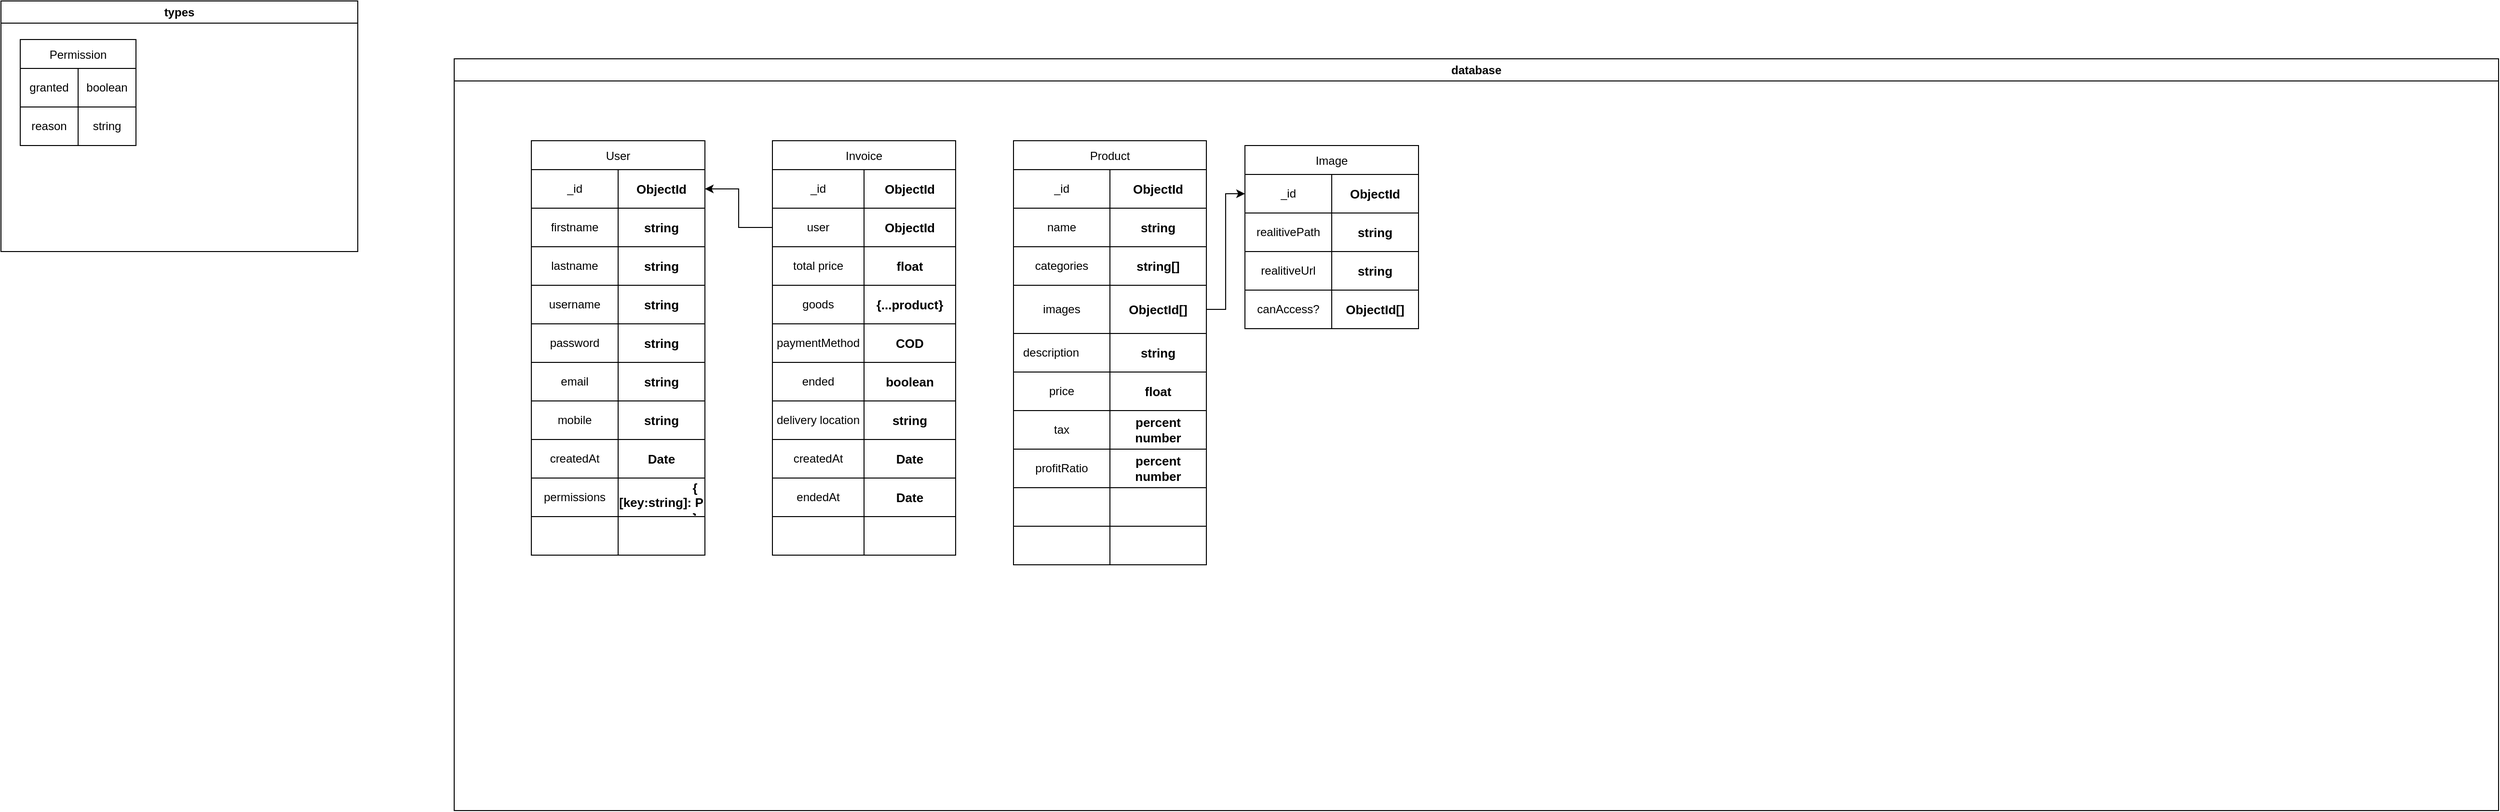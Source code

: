 <mxfile version="24.0.7" type="github">
  <diagram name="Page-1" id="QKJ2j_VdlwZN0hbpKNvx">
    <mxGraphModel dx="2086" dy="1957" grid="1" gridSize="10" guides="1" tooltips="1" connect="1" arrows="1" fold="1" page="1" pageScale="1" pageWidth="827" pageHeight="1169" math="0" shadow="0">
      <root>
        <mxCell id="0" />
        <mxCell id="1" parent="0" />
        <mxCell id="1IaaG3tM7Fr98LtKA_Z9-10" value="database" style="swimlane;whiteSpace=wrap;html=1;" parent="1" vertex="1">
          <mxGeometry x="70" y="-30" width="2120" height="780" as="geometry" />
        </mxCell>
        <mxCell id="tBHM0l0yFCZEbnYiTgFT-36" value="User" style="shape=table;startSize=30;container=1;collapsible=0;childLayout=tableLayout;" parent="1IaaG3tM7Fr98LtKA_Z9-10" vertex="1">
          <mxGeometry x="80" y="85" width="180" height="430" as="geometry" />
        </mxCell>
        <mxCell id="tBHM0l0yFCZEbnYiTgFT-37" value="" style="shape=tableRow;horizontal=0;startSize=0;swimlaneHead=0;swimlaneBody=0;strokeColor=inherit;top=0;left=0;bottom=0;right=0;collapsible=0;dropTarget=0;fillColor=none;points=[[0,0.5],[1,0.5]];portConstraint=eastwest;" parent="tBHM0l0yFCZEbnYiTgFT-36" vertex="1">
          <mxGeometry y="30" width="180" height="40" as="geometry" />
        </mxCell>
        <mxCell id="tBHM0l0yFCZEbnYiTgFT-38" value="_id" style="shape=partialRectangle;html=1;whiteSpace=wrap;connectable=0;strokeColor=inherit;overflow=hidden;fillColor=none;top=0;left=0;bottom=0;right=0;pointerEvents=1;" parent="tBHM0l0yFCZEbnYiTgFT-37" vertex="1">
          <mxGeometry width="90" height="40" as="geometry">
            <mxRectangle width="90" height="40" as="alternateBounds" />
          </mxGeometry>
        </mxCell>
        <mxCell id="tBHM0l0yFCZEbnYiTgFT-39" value="ObjectId" style="shape=partialRectangle;html=1;whiteSpace=wrap;connectable=0;strokeColor=inherit;overflow=hidden;fillColor=none;top=0;left=0;bottom=0;right=0;pointerEvents=1;fontStyle=1;fontSize=13;" parent="tBHM0l0yFCZEbnYiTgFT-37" vertex="1">
          <mxGeometry x="90" width="90" height="40" as="geometry">
            <mxRectangle width="90" height="40" as="alternateBounds" />
          </mxGeometry>
        </mxCell>
        <mxCell id="tBHM0l0yFCZEbnYiTgFT-40" value="" style="shape=tableRow;horizontal=0;startSize=0;swimlaneHead=0;swimlaneBody=0;strokeColor=inherit;top=0;left=0;bottom=0;right=0;collapsible=0;dropTarget=0;fillColor=none;points=[[0,0.5],[1,0.5]];portConstraint=eastwest;" parent="tBHM0l0yFCZEbnYiTgFT-36" vertex="1">
          <mxGeometry y="70" width="180" height="40" as="geometry" />
        </mxCell>
        <mxCell id="tBHM0l0yFCZEbnYiTgFT-41" value="firstname" style="shape=partialRectangle;html=1;whiteSpace=wrap;connectable=0;strokeColor=inherit;overflow=hidden;fillColor=none;top=0;left=0;bottom=0;right=0;pointerEvents=1;" parent="tBHM0l0yFCZEbnYiTgFT-40" vertex="1">
          <mxGeometry width="90" height="40" as="geometry">
            <mxRectangle width="90" height="40" as="alternateBounds" />
          </mxGeometry>
        </mxCell>
        <mxCell id="tBHM0l0yFCZEbnYiTgFT-42" value="string" style="shape=partialRectangle;html=1;whiteSpace=wrap;connectable=0;strokeColor=inherit;overflow=hidden;fillColor=none;top=0;left=0;bottom=0;right=0;pointerEvents=1;fontStyle=1;fontSize=13;" parent="tBHM0l0yFCZEbnYiTgFT-40" vertex="1">
          <mxGeometry x="90" width="90" height="40" as="geometry">
            <mxRectangle width="90" height="40" as="alternateBounds" />
          </mxGeometry>
        </mxCell>
        <mxCell id="tBHM0l0yFCZEbnYiTgFT-43" value="" style="shape=tableRow;horizontal=0;startSize=0;swimlaneHead=0;swimlaneBody=0;strokeColor=inherit;top=0;left=0;bottom=0;right=0;collapsible=0;dropTarget=0;fillColor=none;points=[[0,0.5],[1,0.5]];portConstraint=eastwest;" parent="tBHM0l0yFCZEbnYiTgFT-36" vertex="1">
          <mxGeometry y="110" width="180" height="40" as="geometry" />
        </mxCell>
        <mxCell id="tBHM0l0yFCZEbnYiTgFT-44" value="lastname" style="shape=partialRectangle;html=1;whiteSpace=wrap;connectable=0;strokeColor=inherit;overflow=hidden;fillColor=none;top=0;left=0;bottom=0;right=0;pointerEvents=1;" parent="tBHM0l0yFCZEbnYiTgFT-43" vertex="1">
          <mxGeometry width="90" height="40" as="geometry">
            <mxRectangle width="90" height="40" as="alternateBounds" />
          </mxGeometry>
        </mxCell>
        <mxCell id="tBHM0l0yFCZEbnYiTgFT-45" value="string" style="shape=partialRectangle;html=1;whiteSpace=wrap;connectable=0;strokeColor=inherit;overflow=hidden;fillColor=none;top=0;left=0;bottom=0;right=0;pointerEvents=1;fontStyle=1;fontSize=13;" parent="tBHM0l0yFCZEbnYiTgFT-43" vertex="1">
          <mxGeometry x="90" width="90" height="40" as="geometry">
            <mxRectangle width="90" height="40" as="alternateBounds" />
          </mxGeometry>
        </mxCell>
        <mxCell id="tBHM0l0yFCZEbnYiTgFT-46" value="" style="shape=tableRow;horizontal=0;startSize=0;swimlaneHead=0;swimlaneBody=0;strokeColor=inherit;top=0;left=0;bottom=0;right=0;collapsible=0;dropTarget=0;fillColor=none;points=[[0,0.5],[1,0.5]];portConstraint=eastwest;" parent="tBHM0l0yFCZEbnYiTgFT-36" vertex="1">
          <mxGeometry y="150" width="180" height="40" as="geometry" />
        </mxCell>
        <mxCell id="tBHM0l0yFCZEbnYiTgFT-47" value="username" style="shape=partialRectangle;html=1;whiteSpace=wrap;connectable=0;strokeColor=inherit;overflow=hidden;fillColor=none;top=0;left=0;bottom=0;right=0;pointerEvents=1;" parent="tBHM0l0yFCZEbnYiTgFT-46" vertex="1">
          <mxGeometry width="90" height="40" as="geometry">
            <mxRectangle width="90" height="40" as="alternateBounds" />
          </mxGeometry>
        </mxCell>
        <mxCell id="tBHM0l0yFCZEbnYiTgFT-48" value="string" style="shape=partialRectangle;html=1;whiteSpace=wrap;connectable=0;strokeColor=inherit;overflow=hidden;fillColor=none;top=0;left=0;bottom=0;right=0;pointerEvents=1;fontStyle=1;fontSize=13;" parent="tBHM0l0yFCZEbnYiTgFT-46" vertex="1">
          <mxGeometry x="90" width="90" height="40" as="geometry">
            <mxRectangle width="90" height="40" as="alternateBounds" />
          </mxGeometry>
        </mxCell>
        <mxCell id="tBHM0l0yFCZEbnYiTgFT-49" value="" style="shape=tableRow;horizontal=0;startSize=0;swimlaneHead=0;swimlaneBody=0;strokeColor=inherit;top=0;left=0;bottom=0;right=0;collapsible=0;dropTarget=0;fillColor=none;points=[[0,0.5],[1,0.5]];portConstraint=eastwest;" parent="tBHM0l0yFCZEbnYiTgFT-36" vertex="1">
          <mxGeometry y="190" width="180" height="40" as="geometry" />
        </mxCell>
        <mxCell id="tBHM0l0yFCZEbnYiTgFT-50" value="password" style="shape=partialRectangle;html=1;whiteSpace=wrap;connectable=0;strokeColor=inherit;overflow=hidden;fillColor=none;top=0;left=0;bottom=0;right=0;pointerEvents=1;" parent="tBHM0l0yFCZEbnYiTgFT-49" vertex="1">
          <mxGeometry width="90" height="40" as="geometry">
            <mxRectangle width="90" height="40" as="alternateBounds" />
          </mxGeometry>
        </mxCell>
        <mxCell id="tBHM0l0yFCZEbnYiTgFT-51" value="string" style="shape=partialRectangle;html=1;whiteSpace=wrap;connectable=0;strokeColor=inherit;overflow=hidden;fillColor=none;top=0;left=0;bottom=0;right=0;pointerEvents=1;fontStyle=1;fontSize=13;" parent="tBHM0l0yFCZEbnYiTgFT-49" vertex="1">
          <mxGeometry x="90" width="90" height="40" as="geometry">
            <mxRectangle width="90" height="40" as="alternateBounds" />
          </mxGeometry>
        </mxCell>
        <mxCell id="tBHM0l0yFCZEbnYiTgFT-52" value="" style="shape=tableRow;horizontal=0;startSize=0;swimlaneHead=0;swimlaneBody=0;strokeColor=inherit;top=0;left=0;bottom=0;right=0;collapsible=0;dropTarget=0;fillColor=none;points=[[0,0.5],[1,0.5]];portConstraint=eastwest;" parent="tBHM0l0yFCZEbnYiTgFT-36" vertex="1">
          <mxGeometry y="230" width="180" height="40" as="geometry" />
        </mxCell>
        <mxCell id="tBHM0l0yFCZEbnYiTgFT-53" value="email" style="shape=partialRectangle;html=1;whiteSpace=wrap;connectable=0;strokeColor=inherit;overflow=hidden;fillColor=none;top=0;left=0;bottom=0;right=0;pointerEvents=1;" parent="tBHM0l0yFCZEbnYiTgFT-52" vertex="1">
          <mxGeometry width="90" height="40" as="geometry">
            <mxRectangle width="90" height="40" as="alternateBounds" />
          </mxGeometry>
        </mxCell>
        <mxCell id="tBHM0l0yFCZEbnYiTgFT-54" value="string" style="shape=partialRectangle;html=1;whiteSpace=wrap;connectable=0;strokeColor=inherit;overflow=hidden;fillColor=none;top=0;left=0;bottom=0;right=0;pointerEvents=1;fontStyle=1;fontSize=13;" parent="tBHM0l0yFCZEbnYiTgFT-52" vertex="1">
          <mxGeometry x="90" width="90" height="40" as="geometry">
            <mxRectangle width="90" height="40" as="alternateBounds" />
          </mxGeometry>
        </mxCell>
        <mxCell id="tBHM0l0yFCZEbnYiTgFT-55" value="" style="shape=tableRow;horizontal=0;startSize=0;swimlaneHead=0;swimlaneBody=0;strokeColor=inherit;top=0;left=0;bottom=0;right=0;collapsible=0;dropTarget=0;fillColor=none;points=[[0,0.5],[1,0.5]];portConstraint=eastwest;" parent="tBHM0l0yFCZEbnYiTgFT-36" vertex="1">
          <mxGeometry y="270" width="180" height="40" as="geometry" />
        </mxCell>
        <mxCell id="tBHM0l0yFCZEbnYiTgFT-56" value="mobile" style="shape=partialRectangle;html=1;whiteSpace=wrap;connectable=0;strokeColor=inherit;overflow=hidden;fillColor=none;top=0;left=0;bottom=0;right=0;pointerEvents=1;" parent="tBHM0l0yFCZEbnYiTgFT-55" vertex="1">
          <mxGeometry width="90" height="40" as="geometry">
            <mxRectangle width="90" height="40" as="alternateBounds" />
          </mxGeometry>
        </mxCell>
        <mxCell id="tBHM0l0yFCZEbnYiTgFT-57" value="string" style="shape=partialRectangle;html=1;whiteSpace=wrap;connectable=0;strokeColor=inherit;overflow=hidden;fillColor=none;top=0;left=0;bottom=0;right=0;pointerEvents=1;fontStyle=1;fontSize=13;" parent="tBHM0l0yFCZEbnYiTgFT-55" vertex="1">
          <mxGeometry x="90" width="90" height="40" as="geometry">
            <mxRectangle width="90" height="40" as="alternateBounds" />
          </mxGeometry>
        </mxCell>
        <mxCell id="tBHM0l0yFCZEbnYiTgFT-58" value="" style="shape=tableRow;horizontal=0;startSize=0;swimlaneHead=0;swimlaneBody=0;strokeColor=inherit;top=0;left=0;bottom=0;right=0;collapsible=0;dropTarget=0;fillColor=none;points=[[0,0.5],[1,0.5]];portConstraint=eastwest;" parent="tBHM0l0yFCZEbnYiTgFT-36" vertex="1">
          <mxGeometry y="310" width="180" height="40" as="geometry" />
        </mxCell>
        <mxCell id="tBHM0l0yFCZEbnYiTgFT-59" value="createdAt" style="shape=partialRectangle;html=1;whiteSpace=wrap;connectable=0;strokeColor=inherit;overflow=hidden;fillColor=none;top=0;left=0;bottom=0;right=0;pointerEvents=1;" parent="tBHM0l0yFCZEbnYiTgFT-58" vertex="1">
          <mxGeometry width="90" height="40" as="geometry">
            <mxRectangle width="90" height="40" as="alternateBounds" />
          </mxGeometry>
        </mxCell>
        <mxCell id="tBHM0l0yFCZEbnYiTgFT-60" value="Date" style="shape=partialRectangle;html=1;whiteSpace=wrap;connectable=0;strokeColor=inherit;overflow=hidden;fillColor=none;top=0;left=0;bottom=0;right=0;pointerEvents=1;fontStyle=1;fontSize=13;" parent="tBHM0l0yFCZEbnYiTgFT-58" vertex="1">
          <mxGeometry x="90" width="90" height="40" as="geometry">
            <mxRectangle width="90" height="40" as="alternateBounds" />
          </mxGeometry>
        </mxCell>
        <mxCell id="tBHM0l0yFCZEbnYiTgFT-61" value="" style="shape=tableRow;horizontal=0;startSize=0;swimlaneHead=0;swimlaneBody=0;strokeColor=inherit;top=0;left=0;bottom=0;right=0;collapsible=0;dropTarget=0;fillColor=none;points=[[0,0.5],[1,0.5]];portConstraint=eastwest;" parent="tBHM0l0yFCZEbnYiTgFT-36" vertex="1">
          <mxGeometry y="350" width="180" height="40" as="geometry" />
        </mxCell>
        <mxCell id="tBHM0l0yFCZEbnYiTgFT-62" value="permissions" style="shape=partialRectangle;html=1;whiteSpace=wrap;connectable=0;strokeColor=inherit;overflow=hidden;fillColor=none;top=0;left=0;bottom=0;right=0;pointerEvents=1;" parent="tBHM0l0yFCZEbnYiTgFT-61" vertex="1">
          <mxGeometry width="90" height="40" as="geometry">
            <mxRectangle width="90" height="40" as="alternateBounds" />
          </mxGeometry>
        </mxCell>
        <mxCell id="tBHM0l0yFCZEbnYiTgFT-63" value="{&lt;div&gt;[key:string]:&amp;nbsp;&lt;span style=&quot;background-color: initial;&quot;&gt;Permission[]&lt;/span&gt;&lt;/div&gt;&lt;div&gt;}&lt;/div&gt;" style="shape=partialRectangle;html=1;whiteSpace=wrap;connectable=0;strokeColor=inherit;overflow=hidden;fillColor=none;top=0;left=0;bottom=0;right=0;pointerEvents=1;fontStyle=1;fontSize=13;" parent="tBHM0l0yFCZEbnYiTgFT-61" vertex="1">
          <mxGeometry x="90" width="90" height="40" as="geometry">
            <mxRectangle width="90" height="40" as="alternateBounds" />
          </mxGeometry>
        </mxCell>
        <mxCell id="tBHM0l0yFCZEbnYiTgFT-64" value="" style="shape=tableRow;horizontal=0;startSize=0;swimlaneHead=0;swimlaneBody=0;strokeColor=inherit;top=0;left=0;bottom=0;right=0;collapsible=0;dropTarget=0;fillColor=none;points=[[0,0.5],[1,0.5]];portConstraint=eastwest;" parent="tBHM0l0yFCZEbnYiTgFT-36" vertex="1">
          <mxGeometry y="390" width="180" height="40" as="geometry" />
        </mxCell>
        <mxCell id="tBHM0l0yFCZEbnYiTgFT-65" value="" style="shape=partialRectangle;html=1;whiteSpace=wrap;connectable=0;strokeColor=inherit;overflow=hidden;fillColor=none;top=0;left=0;bottom=0;right=0;pointerEvents=1;" parent="tBHM0l0yFCZEbnYiTgFT-64" vertex="1">
          <mxGeometry width="90" height="40" as="geometry">
            <mxRectangle width="90" height="40" as="alternateBounds" />
          </mxGeometry>
        </mxCell>
        <mxCell id="tBHM0l0yFCZEbnYiTgFT-66" value="" style="shape=partialRectangle;html=1;whiteSpace=wrap;connectable=0;strokeColor=inherit;overflow=hidden;fillColor=none;top=0;left=0;bottom=0;right=0;pointerEvents=1;fontStyle=1;fontSize=13;" parent="tBHM0l0yFCZEbnYiTgFT-64" vertex="1">
          <mxGeometry x="90" width="90" height="40" as="geometry">
            <mxRectangle width="90" height="40" as="alternateBounds" />
          </mxGeometry>
        </mxCell>
        <mxCell id="tBHM0l0yFCZEbnYiTgFT-98" value="Invoice" style="shape=table;startSize=30;container=1;collapsible=0;childLayout=tableLayout;" parent="1IaaG3tM7Fr98LtKA_Z9-10" vertex="1">
          <mxGeometry x="330" y="85" width="190" height="430" as="geometry" />
        </mxCell>
        <mxCell id="tBHM0l0yFCZEbnYiTgFT-99" value="" style="shape=tableRow;horizontal=0;startSize=0;swimlaneHead=0;swimlaneBody=0;strokeColor=inherit;top=0;left=0;bottom=0;right=0;collapsible=0;dropTarget=0;fillColor=none;points=[[0,0.5],[1,0.5]];portConstraint=eastwest;" parent="tBHM0l0yFCZEbnYiTgFT-98" vertex="1">
          <mxGeometry y="30" width="190" height="40" as="geometry" />
        </mxCell>
        <mxCell id="tBHM0l0yFCZEbnYiTgFT-100" value="_id" style="shape=partialRectangle;html=1;whiteSpace=wrap;connectable=0;strokeColor=inherit;overflow=hidden;fillColor=none;top=0;left=0;bottom=0;right=0;pointerEvents=1;" parent="tBHM0l0yFCZEbnYiTgFT-99" vertex="1">
          <mxGeometry width="95" height="40" as="geometry">
            <mxRectangle width="95" height="40" as="alternateBounds" />
          </mxGeometry>
        </mxCell>
        <mxCell id="tBHM0l0yFCZEbnYiTgFT-101" value="ObjectId" style="shape=partialRectangle;html=1;whiteSpace=wrap;connectable=0;strokeColor=inherit;overflow=hidden;fillColor=none;top=0;left=0;bottom=0;right=0;pointerEvents=1;fontStyle=1;fontSize=13;" parent="tBHM0l0yFCZEbnYiTgFT-99" vertex="1">
          <mxGeometry x="95" width="95" height="40" as="geometry">
            <mxRectangle width="95" height="40" as="alternateBounds" />
          </mxGeometry>
        </mxCell>
        <mxCell id="tBHM0l0yFCZEbnYiTgFT-102" value="" style="shape=tableRow;horizontal=0;startSize=0;swimlaneHead=0;swimlaneBody=0;strokeColor=inherit;top=0;left=0;bottom=0;right=0;collapsible=0;dropTarget=0;fillColor=none;points=[[0,0.5],[1,0.5]];portConstraint=eastwest;" parent="tBHM0l0yFCZEbnYiTgFT-98" vertex="1">
          <mxGeometry y="70" width="190" height="40" as="geometry" />
        </mxCell>
        <mxCell id="tBHM0l0yFCZEbnYiTgFT-103" value="user" style="shape=partialRectangle;html=1;whiteSpace=wrap;connectable=0;strokeColor=inherit;overflow=hidden;fillColor=none;top=0;left=0;bottom=0;right=0;pointerEvents=1;" parent="tBHM0l0yFCZEbnYiTgFT-102" vertex="1">
          <mxGeometry width="95" height="40" as="geometry">
            <mxRectangle width="95" height="40" as="alternateBounds" />
          </mxGeometry>
        </mxCell>
        <mxCell id="tBHM0l0yFCZEbnYiTgFT-104" value="ObjectId" style="shape=partialRectangle;html=1;whiteSpace=wrap;connectable=0;strokeColor=inherit;overflow=hidden;fillColor=none;top=0;left=0;bottom=0;right=0;pointerEvents=1;fontStyle=1;fontSize=13;" parent="tBHM0l0yFCZEbnYiTgFT-102" vertex="1">
          <mxGeometry x="95" width="95" height="40" as="geometry">
            <mxRectangle width="95" height="40" as="alternateBounds" />
          </mxGeometry>
        </mxCell>
        <mxCell id="tBHM0l0yFCZEbnYiTgFT-105" value="" style="shape=tableRow;horizontal=0;startSize=0;swimlaneHead=0;swimlaneBody=0;strokeColor=inherit;top=0;left=0;bottom=0;right=0;collapsible=0;dropTarget=0;fillColor=none;points=[[0,0.5],[1,0.5]];portConstraint=eastwest;" parent="tBHM0l0yFCZEbnYiTgFT-98" vertex="1">
          <mxGeometry y="110" width="190" height="40" as="geometry" />
        </mxCell>
        <mxCell id="tBHM0l0yFCZEbnYiTgFT-106" value="total price" style="shape=partialRectangle;html=1;whiteSpace=wrap;connectable=0;strokeColor=inherit;overflow=hidden;fillColor=none;top=0;left=0;bottom=0;right=0;pointerEvents=1;" parent="tBHM0l0yFCZEbnYiTgFT-105" vertex="1">
          <mxGeometry width="95" height="40" as="geometry">
            <mxRectangle width="95" height="40" as="alternateBounds" />
          </mxGeometry>
        </mxCell>
        <mxCell id="tBHM0l0yFCZEbnYiTgFT-107" value="float" style="shape=partialRectangle;html=1;whiteSpace=wrap;connectable=0;strokeColor=inherit;overflow=hidden;fillColor=none;top=0;left=0;bottom=0;right=0;pointerEvents=1;fontStyle=1;fontSize=13;" parent="tBHM0l0yFCZEbnYiTgFT-105" vertex="1">
          <mxGeometry x="95" width="95" height="40" as="geometry">
            <mxRectangle width="95" height="40" as="alternateBounds" />
          </mxGeometry>
        </mxCell>
        <mxCell id="tBHM0l0yFCZEbnYiTgFT-108" value="" style="shape=tableRow;horizontal=0;startSize=0;swimlaneHead=0;swimlaneBody=0;strokeColor=inherit;top=0;left=0;bottom=0;right=0;collapsible=0;dropTarget=0;fillColor=none;points=[[0,0.5],[1,0.5]];portConstraint=eastwest;" parent="tBHM0l0yFCZEbnYiTgFT-98" vertex="1">
          <mxGeometry y="150" width="190" height="40" as="geometry" />
        </mxCell>
        <mxCell id="tBHM0l0yFCZEbnYiTgFT-109" value="goods" style="shape=partialRectangle;html=1;whiteSpace=wrap;connectable=0;strokeColor=inherit;overflow=hidden;fillColor=none;top=0;left=0;bottom=0;right=0;pointerEvents=1;" parent="tBHM0l0yFCZEbnYiTgFT-108" vertex="1">
          <mxGeometry width="95" height="40" as="geometry">
            <mxRectangle width="95" height="40" as="alternateBounds" />
          </mxGeometry>
        </mxCell>
        <mxCell id="tBHM0l0yFCZEbnYiTgFT-110" value="{...product}" style="shape=partialRectangle;html=1;whiteSpace=wrap;connectable=0;strokeColor=inherit;overflow=hidden;fillColor=none;top=0;left=0;bottom=0;right=0;pointerEvents=1;fontStyle=1;fontSize=13;" parent="tBHM0l0yFCZEbnYiTgFT-108" vertex="1">
          <mxGeometry x="95" width="95" height="40" as="geometry">
            <mxRectangle width="95" height="40" as="alternateBounds" />
          </mxGeometry>
        </mxCell>
        <mxCell id="tBHM0l0yFCZEbnYiTgFT-111" value="" style="shape=tableRow;horizontal=0;startSize=0;swimlaneHead=0;swimlaneBody=0;strokeColor=inherit;top=0;left=0;bottom=0;right=0;collapsible=0;dropTarget=0;fillColor=none;points=[[0,0.5],[1,0.5]];portConstraint=eastwest;" parent="tBHM0l0yFCZEbnYiTgFT-98" vertex="1">
          <mxGeometry y="190" width="190" height="40" as="geometry" />
        </mxCell>
        <mxCell id="tBHM0l0yFCZEbnYiTgFT-112" value="paymentMethod" style="shape=partialRectangle;html=1;whiteSpace=wrap;connectable=0;strokeColor=inherit;overflow=hidden;fillColor=none;top=0;left=0;bottom=0;right=0;pointerEvents=1;" parent="tBHM0l0yFCZEbnYiTgFT-111" vertex="1">
          <mxGeometry width="95" height="40" as="geometry">
            <mxRectangle width="95" height="40" as="alternateBounds" />
          </mxGeometry>
        </mxCell>
        <mxCell id="tBHM0l0yFCZEbnYiTgFT-113" value="COD" style="shape=partialRectangle;html=1;whiteSpace=wrap;connectable=0;strokeColor=inherit;overflow=hidden;fillColor=none;top=0;left=0;bottom=0;right=0;pointerEvents=1;fontStyle=1;fontSize=13;" parent="tBHM0l0yFCZEbnYiTgFT-111" vertex="1">
          <mxGeometry x="95" width="95" height="40" as="geometry">
            <mxRectangle width="95" height="40" as="alternateBounds" />
          </mxGeometry>
        </mxCell>
        <mxCell id="tBHM0l0yFCZEbnYiTgFT-114" value="" style="shape=tableRow;horizontal=0;startSize=0;swimlaneHead=0;swimlaneBody=0;strokeColor=inherit;top=0;left=0;bottom=0;right=0;collapsible=0;dropTarget=0;fillColor=none;points=[[0,0.5],[1,0.5]];portConstraint=eastwest;" parent="tBHM0l0yFCZEbnYiTgFT-98" vertex="1">
          <mxGeometry y="230" width="190" height="40" as="geometry" />
        </mxCell>
        <mxCell id="tBHM0l0yFCZEbnYiTgFT-115" value="ended" style="shape=partialRectangle;html=1;whiteSpace=wrap;connectable=0;strokeColor=inherit;overflow=hidden;fillColor=none;top=0;left=0;bottom=0;right=0;pointerEvents=1;" parent="tBHM0l0yFCZEbnYiTgFT-114" vertex="1">
          <mxGeometry width="95" height="40" as="geometry">
            <mxRectangle width="95" height="40" as="alternateBounds" />
          </mxGeometry>
        </mxCell>
        <mxCell id="tBHM0l0yFCZEbnYiTgFT-116" value="boolean" style="shape=partialRectangle;html=1;whiteSpace=wrap;connectable=0;strokeColor=inherit;overflow=hidden;fillColor=none;top=0;left=0;bottom=0;right=0;pointerEvents=1;fontStyle=1;fontSize=13;" parent="tBHM0l0yFCZEbnYiTgFT-114" vertex="1">
          <mxGeometry x="95" width="95" height="40" as="geometry">
            <mxRectangle width="95" height="40" as="alternateBounds" />
          </mxGeometry>
        </mxCell>
        <mxCell id="tBHM0l0yFCZEbnYiTgFT-117" value="" style="shape=tableRow;horizontal=0;startSize=0;swimlaneHead=0;swimlaneBody=0;strokeColor=inherit;top=0;left=0;bottom=0;right=0;collapsible=0;dropTarget=0;fillColor=none;points=[[0,0.5],[1,0.5]];portConstraint=eastwest;" parent="tBHM0l0yFCZEbnYiTgFT-98" vertex="1">
          <mxGeometry y="270" width="190" height="40" as="geometry" />
        </mxCell>
        <mxCell id="tBHM0l0yFCZEbnYiTgFT-118" value="delivery location" style="shape=partialRectangle;html=1;whiteSpace=wrap;connectable=0;strokeColor=inherit;overflow=hidden;fillColor=none;top=0;left=0;bottom=0;right=0;pointerEvents=1;" parent="tBHM0l0yFCZEbnYiTgFT-117" vertex="1">
          <mxGeometry width="95" height="40" as="geometry">
            <mxRectangle width="95" height="40" as="alternateBounds" />
          </mxGeometry>
        </mxCell>
        <mxCell id="tBHM0l0yFCZEbnYiTgFT-119" value="string" style="shape=partialRectangle;html=1;whiteSpace=wrap;connectable=0;strokeColor=inherit;overflow=hidden;fillColor=none;top=0;left=0;bottom=0;right=0;pointerEvents=1;fontStyle=1;fontSize=13;" parent="tBHM0l0yFCZEbnYiTgFT-117" vertex="1">
          <mxGeometry x="95" width="95" height="40" as="geometry">
            <mxRectangle width="95" height="40" as="alternateBounds" />
          </mxGeometry>
        </mxCell>
        <mxCell id="tBHM0l0yFCZEbnYiTgFT-120" value="" style="shape=tableRow;horizontal=0;startSize=0;swimlaneHead=0;swimlaneBody=0;strokeColor=inherit;top=0;left=0;bottom=0;right=0;collapsible=0;dropTarget=0;fillColor=none;points=[[0,0.5],[1,0.5]];portConstraint=eastwest;" parent="tBHM0l0yFCZEbnYiTgFT-98" vertex="1">
          <mxGeometry y="310" width="190" height="40" as="geometry" />
        </mxCell>
        <mxCell id="tBHM0l0yFCZEbnYiTgFT-121" value="createdAt" style="shape=partialRectangle;html=1;whiteSpace=wrap;connectable=0;strokeColor=inherit;overflow=hidden;fillColor=none;top=0;left=0;bottom=0;right=0;pointerEvents=1;" parent="tBHM0l0yFCZEbnYiTgFT-120" vertex="1">
          <mxGeometry width="95" height="40" as="geometry">
            <mxRectangle width="95" height="40" as="alternateBounds" />
          </mxGeometry>
        </mxCell>
        <mxCell id="tBHM0l0yFCZEbnYiTgFT-122" value="Date" style="shape=partialRectangle;html=1;whiteSpace=wrap;connectable=0;strokeColor=inherit;overflow=hidden;fillColor=none;top=0;left=0;bottom=0;right=0;pointerEvents=1;fontStyle=1;fontSize=13;" parent="tBHM0l0yFCZEbnYiTgFT-120" vertex="1">
          <mxGeometry x="95" width="95" height="40" as="geometry">
            <mxRectangle width="95" height="40" as="alternateBounds" />
          </mxGeometry>
        </mxCell>
        <mxCell id="tBHM0l0yFCZEbnYiTgFT-123" value="" style="shape=tableRow;horizontal=0;startSize=0;swimlaneHead=0;swimlaneBody=0;strokeColor=inherit;top=0;left=0;bottom=0;right=0;collapsible=0;dropTarget=0;fillColor=none;points=[[0,0.5],[1,0.5]];portConstraint=eastwest;" parent="tBHM0l0yFCZEbnYiTgFT-98" vertex="1">
          <mxGeometry y="350" width="190" height="40" as="geometry" />
        </mxCell>
        <mxCell id="tBHM0l0yFCZEbnYiTgFT-124" value="endedAt" style="shape=partialRectangle;html=1;whiteSpace=wrap;connectable=0;strokeColor=inherit;overflow=hidden;fillColor=none;top=0;left=0;bottom=0;right=0;pointerEvents=1;" parent="tBHM0l0yFCZEbnYiTgFT-123" vertex="1">
          <mxGeometry width="95" height="40" as="geometry">
            <mxRectangle width="95" height="40" as="alternateBounds" />
          </mxGeometry>
        </mxCell>
        <mxCell id="tBHM0l0yFCZEbnYiTgFT-125" value="Date" style="shape=partialRectangle;html=1;whiteSpace=wrap;connectable=0;strokeColor=inherit;overflow=hidden;fillColor=none;top=0;left=0;bottom=0;right=0;pointerEvents=1;fontStyle=1;fontSize=13;" parent="tBHM0l0yFCZEbnYiTgFT-123" vertex="1">
          <mxGeometry x="95" width="95" height="40" as="geometry">
            <mxRectangle width="95" height="40" as="alternateBounds" />
          </mxGeometry>
        </mxCell>
        <mxCell id="tBHM0l0yFCZEbnYiTgFT-126" value="" style="shape=tableRow;horizontal=0;startSize=0;swimlaneHead=0;swimlaneBody=0;strokeColor=inherit;top=0;left=0;bottom=0;right=0;collapsible=0;dropTarget=0;fillColor=none;points=[[0,0.5],[1,0.5]];portConstraint=eastwest;" parent="tBHM0l0yFCZEbnYiTgFT-98" vertex="1">
          <mxGeometry y="390" width="190" height="40" as="geometry" />
        </mxCell>
        <mxCell id="tBHM0l0yFCZEbnYiTgFT-127" value="" style="shape=partialRectangle;html=1;whiteSpace=wrap;connectable=0;strokeColor=inherit;overflow=hidden;fillColor=none;top=0;left=0;bottom=0;right=0;pointerEvents=1;" parent="tBHM0l0yFCZEbnYiTgFT-126" vertex="1">
          <mxGeometry width="95" height="40" as="geometry">
            <mxRectangle width="95" height="40" as="alternateBounds" />
          </mxGeometry>
        </mxCell>
        <mxCell id="tBHM0l0yFCZEbnYiTgFT-128" value="" style="shape=partialRectangle;html=1;whiteSpace=wrap;connectable=0;strokeColor=inherit;overflow=hidden;fillColor=none;top=0;left=0;bottom=0;right=0;pointerEvents=1;fontStyle=1;fontSize=13;" parent="tBHM0l0yFCZEbnYiTgFT-126" vertex="1">
          <mxGeometry x="95" width="95" height="40" as="geometry">
            <mxRectangle width="95" height="40" as="alternateBounds" />
          </mxGeometry>
        </mxCell>
        <mxCell id="tBHM0l0yFCZEbnYiTgFT-130" style="edgeStyle=orthogonalEdgeStyle;rounded=0;orthogonalLoop=1;jettySize=auto;html=1;entryX=1;entryY=0.5;entryDx=0;entryDy=0;" parent="1IaaG3tM7Fr98LtKA_Z9-10" source="tBHM0l0yFCZEbnYiTgFT-102" target="tBHM0l0yFCZEbnYiTgFT-37" edge="1">
          <mxGeometry relative="1" as="geometry" />
        </mxCell>
        <mxCell id="tBHM0l0yFCZEbnYiTgFT-67" value="Product" style="shape=table;startSize=30;container=1;collapsible=0;childLayout=tableLayout;" parent="1IaaG3tM7Fr98LtKA_Z9-10" vertex="1">
          <mxGeometry x="580" y="85" width="200" height="440" as="geometry" />
        </mxCell>
        <mxCell id="tBHM0l0yFCZEbnYiTgFT-68" value="" style="shape=tableRow;horizontal=0;startSize=0;swimlaneHead=0;swimlaneBody=0;strokeColor=inherit;top=0;left=0;bottom=0;right=0;collapsible=0;dropTarget=0;fillColor=none;points=[[0,0.5],[1,0.5]];portConstraint=eastwest;" parent="tBHM0l0yFCZEbnYiTgFT-67" vertex="1">
          <mxGeometry y="30" width="200" height="40" as="geometry" />
        </mxCell>
        <mxCell id="tBHM0l0yFCZEbnYiTgFT-69" value="_id" style="shape=partialRectangle;html=1;whiteSpace=wrap;connectable=0;strokeColor=inherit;overflow=hidden;fillColor=none;top=0;left=0;bottom=0;right=0;pointerEvents=1;" parent="tBHM0l0yFCZEbnYiTgFT-68" vertex="1">
          <mxGeometry width="100" height="40" as="geometry">
            <mxRectangle width="100" height="40" as="alternateBounds" />
          </mxGeometry>
        </mxCell>
        <mxCell id="tBHM0l0yFCZEbnYiTgFT-70" value="ObjectId" style="shape=partialRectangle;html=1;whiteSpace=wrap;connectable=0;strokeColor=inherit;overflow=hidden;fillColor=none;top=0;left=0;bottom=0;right=0;pointerEvents=1;fontStyle=1;fontSize=13;" parent="tBHM0l0yFCZEbnYiTgFT-68" vertex="1">
          <mxGeometry x="100" width="100" height="40" as="geometry">
            <mxRectangle width="100" height="40" as="alternateBounds" />
          </mxGeometry>
        </mxCell>
        <mxCell id="tBHM0l0yFCZEbnYiTgFT-71" value="" style="shape=tableRow;horizontal=0;startSize=0;swimlaneHead=0;swimlaneBody=0;strokeColor=inherit;top=0;left=0;bottom=0;right=0;collapsible=0;dropTarget=0;fillColor=none;points=[[0,0.5],[1,0.5]];portConstraint=eastwest;" parent="tBHM0l0yFCZEbnYiTgFT-67" vertex="1">
          <mxGeometry y="70" width="200" height="40" as="geometry" />
        </mxCell>
        <mxCell id="tBHM0l0yFCZEbnYiTgFT-72" value="name" style="shape=partialRectangle;html=1;whiteSpace=wrap;connectable=0;strokeColor=inherit;overflow=hidden;fillColor=none;top=0;left=0;bottom=0;right=0;pointerEvents=1;" parent="tBHM0l0yFCZEbnYiTgFT-71" vertex="1">
          <mxGeometry width="100" height="40" as="geometry">
            <mxRectangle width="100" height="40" as="alternateBounds" />
          </mxGeometry>
        </mxCell>
        <mxCell id="tBHM0l0yFCZEbnYiTgFT-73" value="string" style="shape=partialRectangle;html=1;whiteSpace=wrap;connectable=0;strokeColor=inherit;overflow=hidden;fillColor=none;top=0;left=0;bottom=0;right=0;pointerEvents=1;fontStyle=1;fontSize=13;" parent="tBHM0l0yFCZEbnYiTgFT-71" vertex="1">
          <mxGeometry x="100" width="100" height="40" as="geometry">
            <mxRectangle width="100" height="40" as="alternateBounds" />
          </mxGeometry>
        </mxCell>
        <mxCell id="tBHM0l0yFCZEbnYiTgFT-74" value="" style="shape=tableRow;horizontal=0;startSize=0;swimlaneHead=0;swimlaneBody=0;strokeColor=inherit;top=0;left=0;bottom=0;right=0;collapsible=0;dropTarget=0;fillColor=none;points=[[0,0.5],[1,0.5]];portConstraint=eastwest;" parent="tBHM0l0yFCZEbnYiTgFT-67" vertex="1">
          <mxGeometry y="110" width="200" height="40" as="geometry" />
        </mxCell>
        <mxCell id="tBHM0l0yFCZEbnYiTgFT-75" value="categories" style="shape=partialRectangle;html=1;whiteSpace=wrap;connectable=0;strokeColor=inherit;overflow=hidden;fillColor=none;top=0;left=0;bottom=0;right=0;pointerEvents=1;" parent="tBHM0l0yFCZEbnYiTgFT-74" vertex="1">
          <mxGeometry width="100" height="40" as="geometry">
            <mxRectangle width="100" height="40" as="alternateBounds" />
          </mxGeometry>
        </mxCell>
        <mxCell id="tBHM0l0yFCZEbnYiTgFT-76" value="string[]" style="shape=partialRectangle;html=1;whiteSpace=wrap;connectable=0;strokeColor=inherit;overflow=hidden;fillColor=none;top=0;left=0;bottom=0;right=0;pointerEvents=1;fontStyle=1;fontSize=13;" parent="tBHM0l0yFCZEbnYiTgFT-74" vertex="1">
          <mxGeometry x="100" width="100" height="40" as="geometry">
            <mxRectangle width="100" height="40" as="alternateBounds" />
          </mxGeometry>
        </mxCell>
        <mxCell id="tBHM0l0yFCZEbnYiTgFT-77" value="" style="shape=tableRow;horizontal=0;startSize=0;swimlaneHead=0;swimlaneBody=0;strokeColor=inherit;top=0;left=0;bottom=0;right=0;collapsible=0;dropTarget=0;fillColor=none;points=[[0,0.5],[1,0.5]];portConstraint=eastwest;" parent="tBHM0l0yFCZEbnYiTgFT-67" vertex="1">
          <mxGeometry y="150" width="200" height="50" as="geometry" />
        </mxCell>
        <mxCell id="tBHM0l0yFCZEbnYiTgFT-78" value="images" style="shape=partialRectangle;html=1;whiteSpace=wrap;connectable=0;strokeColor=inherit;overflow=hidden;fillColor=none;top=0;left=0;bottom=0;right=0;pointerEvents=1;" parent="tBHM0l0yFCZEbnYiTgFT-77" vertex="1">
          <mxGeometry width="100" height="50" as="geometry">
            <mxRectangle width="100" height="50" as="alternateBounds" />
          </mxGeometry>
        </mxCell>
        <mxCell id="tBHM0l0yFCZEbnYiTgFT-79" value="ObjectId[]" style="shape=partialRectangle;connectable=0;strokeColor=inherit;overflow=hidden;fillColor=none;top=0;left=0;bottom=0;right=0;pointerEvents=1;fontStyle=1;fontSize=13;whiteSpace=wrap;html=1;" parent="tBHM0l0yFCZEbnYiTgFT-77" vertex="1">
          <mxGeometry x="100" width="100" height="50" as="geometry">
            <mxRectangle width="100" height="50" as="alternateBounds" />
          </mxGeometry>
        </mxCell>
        <mxCell id="tBHM0l0yFCZEbnYiTgFT-80" value="" style="shape=tableRow;horizontal=0;startSize=0;swimlaneHead=0;swimlaneBody=0;strokeColor=inherit;top=0;left=0;bottom=0;right=0;collapsible=0;dropTarget=0;fillColor=none;points=[[0,0.5],[1,0.5]];portConstraint=eastwest;" parent="tBHM0l0yFCZEbnYiTgFT-67" vertex="1">
          <mxGeometry y="200" width="200" height="40" as="geometry" />
        </mxCell>
        <mxCell id="tBHM0l0yFCZEbnYiTgFT-81" value="description&lt;span style=&quot;white-space: pre;&quot;&gt;&#x9;&lt;/span&gt;" style="shape=partialRectangle;html=1;whiteSpace=wrap;connectable=0;strokeColor=inherit;overflow=hidden;fillColor=none;top=0;left=0;bottom=0;right=0;pointerEvents=1;" parent="tBHM0l0yFCZEbnYiTgFT-80" vertex="1">
          <mxGeometry width="100" height="40" as="geometry">
            <mxRectangle width="100" height="40" as="alternateBounds" />
          </mxGeometry>
        </mxCell>
        <mxCell id="tBHM0l0yFCZEbnYiTgFT-82" value="string" style="shape=partialRectangle;html=1;whiteSpace=wrap;connectable=0;strokeColor=inherit;overflow=hidden;fillColor=none;top=0;left=0;bottom=0;right=0;pointerEvents=1;fontStyle=1;fontSize=13;" parent="tBHM0l0yFCZEbnYiTgFT-80" vertex="1">
          <mxGeometry x="100" width="100" height="40" as="geometry">
            <mxRectangle width="100" height="40" as="alternateBounds" />
          </mxGeometry>
        </mxCell>
        <mxCell id="tBHM0l0yFCZEbnYiTgFT-83" value="" style="shape=tableRow;horizontal=0;startSize=0;swimlaneHead=0;swimlaneBody=0;strokeColor=inherit;top=0;left=0;bottom=0;right=0;collapsible=0;dropTarget=0;fillColor=none;points=[[0,0.5],[1,0.5]];portConstraint=eastwest;" parent="tBHM0l0yFCZEbnYiTgFT-67" vertex="1">
          <mxGeometry y="240" width="200" height="40" as="geometry" />
        </mxCell>
        <mxCell id="tBHM0l0yFCZEbnYiTgFT-84" value="price" style="shape=partialRectangle;html=1;whiteSpace=wrap;connectable=0;strokeColor=inherit;overflow=hidden;fillColor=none;top=0;left=0;bottom=0;right=0;pointerEvents=1;" parent="tBHM0l0yFCZEbnYiTgFT-83" vertex="1">
          <mxGeometry width="100" height="40" as="geometry">
            <mxRectangle width="100" height="40" as="alternateBounds" />
          </mxGeometry>
        </mxCell>
        <mxCell id="tBHM0l0yFCZEbnYiTgFT-85" value="float" style="shape=partialRectangle;html=1;whiteSpace=wrap;connectable=0;strokeColor=inherit;overflow=hidden;fillColor=none;top=0;left=0;bottom=0;right=0;pointerEvents=1;fontStyle=1;fontSize=13;" parent="tBHM0l0yFCZEbnYiTgFT-83" vertex="1">
          <mxGeometry x="100" width="100" height="40" as="geometry">
            <mxRectangle width="100" height="40" as="alternateBounds" />
          </mxGeometry>
        </mxCell>
        <mxCell id="tBHM0l0yFCZEbnYiTgFT-86" value="" style="shape=tableRow;horizontal=0;startSize=0;swimlaneHead=0;swimlaneBody=0;strokeColor=inherit;top=0;left=0;bottom=0;right=0;collapsible=0;dropTarget=0;fillColor=none;points=[[0,0.5],[1,0.5]];portConstraint=eastwest;" parent="tBHM0l0yFCZEbnYiTgFT-67" vertex="1">
          <mxGeometry y="280" width="200" height="40" as="geometry" />
        </mxCell>
        <mxCell id="tBHM0l0yFCZEbnYiTgFT-87" value="tax" style="shape=partialRectangle;html=1;whiteSpace=wrap;connectable=0;strokeColor=inherit;overflow=hidden;fillColor=none;top=0;left=0;bottom=0;right=0;pointerEvents=1;" parent="tBHM0l0yFCZEbnYiTgFT-86" vertex="1">
          <mxGeometry width="100" height="40" as="geometry">
            <mxRectangle width="100" height="40" as="alternateBounds" />
          </mxGeometry>
        </mxCell>
        <mxCell id="tBHM0l0yFCZEbnYiTgFT-88" value="percent number" style="shape=partialRectangle;html=1;whiteSpace=wrap;connectable=0;strokeColor=inherit;overflow=hidden;fillColor=none;top=0;left=0;bottom=0;right=0;pointerEvents=1;fontStyle=1;fontSize=13;" parent="tBHM0l0yFCZEbnYiTgFT-86" vertex="1">
          <mxGeometry x="100" width="100" height="40" as="geometry">
            <mxRectangle width="100" height="40" as="alternateBounds" />
          </mxGeometry>
        </mxCell>
        <mxCell id="tBHM0l0yFCZEbnYiTgFT-89" value="" style="shape=tableRow;horizontal=0;startSize=0;swimlaneHead=0;swimlaneBody=0;strokeColor=inherit;top=0;left=0;bottom=0;right=0;collapsible=0;dropTarget=0;fillColor=none;points=[[0,0.5],[1,0.5]];portConstraint=eastwest;" parent="tBHM0l0yFCZEbnYiTgFT-67" vertex="1">
          <mxGeometry y="320" width="200" height="40" as="geometry" />
        </mxCell>
        <mxCell id="tBHM0l0yFCZEbnYiTgFT-90" value="profitRatio" style="shape=partialRectangle;html=1;whiteSpace=wrap;connectable=0;strokeColor=inherit;overflow=hidden;fillColor=none;top=0;left=0;bottom=0;right=0;pointerEvents=1;" parent="tBHM0l0yFCZEbnYiTgFT-89" vertex="1">
          <mxGeometry width="100" height="40" as="geometry">
            <mxRectangle width="100" height="40" as="alternateBounds" />
          </mxGeometry>
        </mxCell>
        <mxCell id="tBHM0l0yFCZEbnYiTgFT-91" value="percent number" style="shape=partialRectangle;html=1;whiteSpace=wrap;connectable=0;strokeColor=inherit;overflow=hidden;fillColor=none;top=0;left=0;bottom=0;right=0;pointerEvents=1;fontStyle=1;fontSize=13;" parent="tBHM0l0yFCZEbnYiTgFT-89" vertex="1">
          <mxGeometry x="100" width="100" height="40" as="geometry">
            <mxRectangle width="100" height="40" as="alternateBounds" />
          </mxGeometry>
        </mxCell>
        <mxCell id="tBHM0l0yFCZEbnYiTgFT-92" value="" style="shape=tableRow;horizontal=0;startSize=0;swimlaneHead=0;swimlaneBody=0;strokeColor=inherit;top=0;left=0;bottom=0;right=0;collapsible=0;dropTarget=0;fillColor=none;points=[[0,0.5],[1,0.5]];portConstraint=eastwest;" parent="tBHM0l0yFCZEbnYiTgFT-67" vertex="1">
          <mxGeometry y="360" width="200" height="40" as="geometry" />
        </mxCell>
        <mxCell id="tBHM0l0yFCZEbnYiTgFT-93" value="" style="shape=partialRectangle;html=1;whiteSpace=wrap;connectable=0;strokeColor=inherit;overflow=hidden;fillColor=none;top=0;left=0;bottom=0;right=0;pointerEvents=1;" parent="tBHM0l0yFCZEbnYiTgFT-92" vertex="1">
          <mxGeometry width="100" height="40" as="geometry">
            <mxRectangle width="100" height="40" as="alternateBounds" />
          </mxGeometry>
        </mxCell>
        <mxCell id="tBHM0l0yFCZEbnYiTgFT-94" value="" style="shape=partialRectangle;html=1;whiteSpace=wrap;connectable=0;strokeColor=inherit;overflow=hidden;fillColor=none;top=0;left=0;bottom=0;right=0;pointerEvents=1;fontStyle=1;fontSize=13;" parent="tBHM0l0yFCZEbnYiTgFT-92" vertex="1">
          <mxGeometry x="100" width="100" height="40" as="geometry">
            <mxRectangle width="100" height="40" as="alternateBounds" />
          </mxGeometry>
        </mxCell>
        <mxCell id="tBHM0l0yFCZEbnYiTgFT-95" value="" style="shape=tableRow;horizontal=0;startSize=0;swimlaneHead=0;swimlaneBody=0;strokeColor=inherit;top=0;left=0;bottom=0;right=0;collapsible=0;dropTarget=0;fillColor=none;points=[[0,0.5],[1,0.5]];portConstraint=eastwest;" parent="tBHM0l0yFCZEbnYiTgFT-67" vertex="1">
          <mxGeometry y="400" width="200" height="40" as="geometry" />
        </mxCell>
        <mxCell id="tBHM0l0yFCZEbnYiTgFT-96" value="" style="shape=partialRectangle;html=1;whiteSpace=wrap;connectable=0;strokeColor=inherit;overflow=hidden;fillColor=none;top=0;left=0;bottom=0;right=0;pointerEvents=1;" parent="tBHM0l0yFCZEbnYiTgFT-95" vertex="1">
          <mxGeometry width="100" height="40" as="geometry">
            <mxRectangle width="100" height="40" as="alternateBounds" />
          </mxGeometry>
        </mxCell>
        <mxCell id="tBHM0l0yFCZEbnYiTgFT-97" value="" style="shape=partialRectangle;html=1;whiteSpace=wrap;connectable=0;strokeColor=inherit;overflow=hidden;fillColor=none;top=0;left=0;bottom=0;right=0;pointerEvents=1;fontStyle=1;fontSize=13;" parent="tBHM0l0yFCZEbnYiTgFT-95" vertex="1">
          <mxGeometry x="100" width="100" height="40" as="geometry">
            <mxRectangle width="100" height="40" as="alternateBounds" />
          </mxGeometry>
        </mxCell>
        <mxCell id="mCX7BVXXYgG9Pis7QPOs-8" value="Image" style="shape=table;startSize=30;container=1;collapsible=0;childLayout=tableLayout;" vertex="1" parent="1IaaG3tM7Fr98LtKA_Z9-10">
          <mxGeometry x="820" y="90" width="180" height="190" as="geometry" />
        </mxCell>
        <mxCell id="mCX7BVXXYgG9Pis7QPOs-24" style="shape=tableRow;horizontal=0;startSize=0;swimlaneHead=0;swimlaneBody=0;strokeColor=inherit;top=0;left=0;bottom=0;right=0;collapsible=0;dropTarget=0;fillColor=none;points=[[0,0.5],[1,0.5]];portConstraint=eastwest;" vertex="1" parent="mCX7BVXXYgG9Pis7QPOs-8">
          <mxGeometry y="30" width="180" height="40" as="geometry" />
        </mxCell>
        <mxCell id="mCX7BVXXYgG9Pis7QPOs-25" value="_id" style="shape=partialRectangle;html=1;whiteSpace=wrap;connectable=0;strokeColor=inherit;overflow=hidden;fillColor=none;top=0;left=0;bottom=0;right=0;pointerEvents=1;" vertex="1" parent="mCX7BVXXYgG9Pis7QPOs-24">
          <mxGeometry width="90" height="40" as="geometry">
            <mxRectangle width="90" height="40" as="alternateBounds" />
          </mxGeometry>
        </mxCell>
        <mxCell id="mCX7BVXXYgG9Pis7QPOs-26" value="ObjectId" style="shape=partialRectangle;html=1;whiteSpace=wrap;connectable=0;strokeColor=inherit;overflow=hidden;fillColor=none;top=0;left=0;bottom=0;right=0;pointerEvents=1;fontStyle=1;fontSize=13;" vertex="1" parent="mCX7BVXXYgG9Pis7QPOs-24">
          <mxGeometry x="90" width="90" height="40" as="geometry">
            <mxRectangle width="90" height="40" as="alternateBounds" />
          </mxGeometry>
        </mxCell>
        <mxCell id="mCX7BVXXYgG9Pis7QPOs-9" value="" style="shape=tableRow;horizontal=0;startSize=0;swimlaneHead=0;swimlaneBody=0;strokeColor=inherit;top=0;left=0;bottom=0;right=0;collapsible=0;dropTarget=0;fillColor=none;points=[[0,0.5],[1,0.5]];portConstraint=eastwest;" vertex="1" parent="mCX7BVXXYgG9Pis7QPOs-8">
          <mxGeometry y="70" width="180" height="40" as="geometry" />
        </mxCell>
        <mxCell id="mCX7BVXXYgG9Pis7QPOs-10" value="realitivePath" style="shape=partialRectangle;html=1;whiteSpace=wrap;connectable=0;strokeColor=inherit;overflow=hidden;fillColor=none;top=0;left=0;bottom=0;right=0;pointerEvents=1;" vertex="1" parent="mCX7BVXXYgG9Pis7QPOs-9">
          <mxGeometry width="90" height="40" as="geometry">
            <mxRectangle width="90" height="40" as="alternateBounds" />
          </mxGeometry>
        </mxCell>
        <mxCell id="mCX7BVXXYgG9Pis7QPOs-11" value="string" style="shape=partialRectangle;html=1;whiteSpace=wrap;connectable=0;strokeColor=inherit;overflow=hidden;fillColor=none;top=0;left=0;bottom=0;right=0;pointerEvents=1;fontStyle=1;fontSize=13;" vertex="1" parent="mCX7BVXXYgG9Pis7QPOs-9">
          <mxGeometry x="90" width="90" height="40" as="geometry">
            <mxRectangle width="90" height="40" as="alternateBounds" />
          </mxGeometry>
        </mxCell>
        <mxCell id="mCX7BVXXYgG9Pis7QPOs-12" value="" style="shape=tableRow;horizontal=0;startSize=0;swimlaneHead=0;swimlaneBody=0;strokeColor=inherit;top=0;left=0;bottom=0;right=0;collapsible=0;dropTarget=0;fillColor=none;points=[[0,0.5],[1,0.5]];portConstraint=eastwest;" vertex="1" parent="mCX7BVXXYgG9Pis7QPOs-8">
          <mxGeometry y="110" width="180" height="40" as="geometry" />
        </mxCell>
        <mxCell id="mCX7BVXXYgG9Pis7QPOs-13" value="realitiveUrl" style="shape=partialRectangle;html=1;whiteSpace=wrap;connectable=0;strokeColor=inherit;overflow=hidden;fillColor=none;top=0;left=0;bottom=0;right=0;pointerEvents=1;" vertex="1" parent="mCX7BVXXYgG9Pis7QPOs-12">
          <mxGeometry width="90" height="40" as="geometry">
            <mxRectangle width="90" height="40" as="alternateBounds" />
          </mxGeometry>
        </mxCell>
        <mxCell id="mCX7BVXXYgG9Pis7QPOs-14" value="string" style="shape=partialRectangle;html=1;whiteSpace=wrap;connectable=0;strokeColor=inherit;overflow=hidden;fillColor=none;top=0;left=0;bottom=0;right=0;pointerEvents=1;fontStyle=1;fontSize=13;" vertex="1" parent="mCX7BVXXYgG9Pis7QPOs-12">
          <mxGeometry x="90" width="90" height="40" as="geometry">
            <mxRectangle width="90" height="40" as="alternateBounds" />
          </mxGeometry>
        </mxCell>
        <mxCell id="mCX7BVXXYgG9Pis7QPOs-15" value="" style="shape=tableRow;horizontal=0;startSize=0;swimlaneHead=0;swimlaneBody=0;strokeColor=inherit;top=0;left=0;bottom=0;right=0;collapsible=0;dropTarget=0;fillColor=none;points=[[0,0.5],[1,0.5]];portConstraint=eastwest;" vertex="1" parent="mCX7BVXXYgG9Pis7QPOs-8">
          <mxGeometry y="150" width="180" height="40" as="geometry" />
        </mxCell>
        <mxCell id="mCX7BVXXYgG9Pis7QPOs-16" value="canAccess?" style="shape=partialRectangle;html=1;whiteSpace=wrap;connectable=0;strokeColor=inherit;overflow=hidden;fillColor=none;top=0;left=0;bottom=0;right=0;pointerEvents=1;" vertex="1" parent="mCX7BVXXYgG9Pis7QPOs-15">
          <mxGeometry width="90" height="40" as="geometry">
            <mxRectangle width="90" height="40" as="alternateBounds" />
          </mxGeometry>
        </mxCell>
        <mxCell id="mCX7BVXXYgG9Pis7QPOs-17" value="ObjectId[]" style="shape=partialRectangle;html=1;whiteSpace=wrap;connectable=0;strokeColor=inherit;overflow=hidden;fillColor=none;top=0;left=0;bottom=0;right=0;pointerEvents=1;fontStyle=1;fontSize=13;" vertex="1" parent="mCX7BVXXYgG9Pis7QPOs-15">
          <mxGeometry x="90" width="90" height="40" as="geometry">
            <mxRectangle width="90" height="40" as="alternateBounds" />
          </mxGeometry>
        </mxCell>
        <mxCell id="mCX7BVXXYgG9Pis7QPOs-27" style="edgeStyle=orthogonalEdgeStyle;rounded=0;orthogonalLoop=1;jettySize=auto;html=1;entryX=0;entryY=0.5;entryDx=0;entryDy=0;" edge="1" parent="1IaaG3tM7Fr98LtKA_Z9-10" source="tBHM0l0yFCZEbnYiTgFT-77" target="mCX7BVXXYgG9Pis7QPOs-24">
          <mxGeometry relative="1" as="geometry" />
        </mxCell>
        <mxCell id="1IaaG3tM7Fr98LtKA_Z9-11" value="types" style="swimlane;whiteSpace=wrap;html=1;" parent="1" vertex="1">
          <mxGeometry x="-400" y="-90" width="370" height="260" as="geometry" />
        </mxCell>
        <mxCell id="1IaaG3tM7Fr98LtKA_Z9-12" value="Permission" style="shape=table;startSize=30;container=1;collapsible=0;childLayout=tableLayout;" parent="1IaaG3tM7Fr98LtKA_Z9-11" vertex="1">
          <mxGeometry x="20" y="40" width="120" height="110" as="geometry" />
        </mxCell>
        <mxCell id="1IaaG3tM7Fr98LtKA_Z9-13" value="" style="shape=tableRow;horizontal=0;startSize=0;swimlaneHead=0;swimlaneBody=0;strokeColor=inherit;top=0;left=0;bottom=0;right=0;collapsible=0;dropTarget=0;fillColor=none;points=[[0,0.5],[1,0.5]];portConstraint=eastwest;" parent="1IaaG3tM7Fr98LtKA_Z9-12" vertex="1">
          <mxGeometry y="30" width="120" height="40" as="geometry" />
        </mxCell>
        <mxCell id="1IaaG3tM7Fr98LtKA_Z9-14" value="granted" style="shape=partialRectangle;html=1;whiteSpace=wrap;connectable=0;strokeColor=inherit;overflow=hidden;fillColor=none;top=0;left=0;bottom=0;right=0;pointerEvents=1;" parent="1IaaG3tM7Fr98LtKA_Z9-13" vertex="1">
          <mxGeometry width="60" height="40" as="geometry">
            <mxRectangle width="60" height="40" as="alternateBounds" />
          </mxGeometry>
        </mxCell>
        <mxCell id="1IaaG3tM7Fr98LtKA_Z9-15" value="boolean" style="shape=partialRectangle;html=1;whiteSpace=wrap;connectable=0;strokeColor=inherit;overflow=hidden;fillColor=none;top=0;left=0;bottom=0;right=0;pointerEvents=1;" parent="1IaaG3tM7Fr98LtKA_Z9-13" vertex="1">
          <mxGeometry x="60" width="60" height="40" as="geometry">
            <mxRectangle width="60" height="40" as="alternateBounds" />
          </mxGeometry>
        </mxCell>
        <mxCell id="1IaaG3tM7Fr98LtKA_Z9-16" value="" style="shape=tableRow;horizontal=0;startSize=0;swimlaneHead=0;swimlaneBody=0;strokeColor=inherit;top=0;left=0;bottom=0;right=0;collapsible=0;dropTarget=0;fillColor=none;points=[[0,0.5],[1,0.5]];portConstraint=eastwest;" parent="1IaaG3tM7Fr98LtKA_Z9-12" vertex="1">
          <mxGeometry y="70" width="120" height="40" as="geometry" />
        </mxCell>
        <mxCell id="1IaaG3tM7Fr98LtKA_Z9-17" value="reason" style="shape=partialRectangle;html=1;whiteSpace=wrap;connectable=0;strokeColor=inherit;overflow=hidden;fillColor=none;top=0;left=0;bottom=0;right=0;pointerEvents=1;" parent="1IaaG3tM7Fr98LtKA_Z9-16" vertex="1">
          <mxGeometry width="60" height="40" as="geometry">
            <mxRectangle width="60" height="40" as="alternateBounds" />
          </mxGeometry>
        </mxCell>
        <mxCell id="1IaaG3tM7Fr98LtKA_Z9-18" value="string" style="shape=partialRectangle;html=1;whiteSpace=wrap;connectable=0;strokeColor=inherit;overflow=hidden;fillColor=none;top=0;left=0;bottom=0;right=0;pointerEvents=1;" parent="1IaaG3tM7Fr98LtKA_Z9-16" vertex="1">
          <mxGeometry x="60" width="60" height="40" as="geometry">
            <mxRectangle width="60" height="40" as="alternateBounds" />
          </mxGeometry>
        </mxCell>
      </root>
    </mxGraphModel>
  </diagram>
</mxfile>
